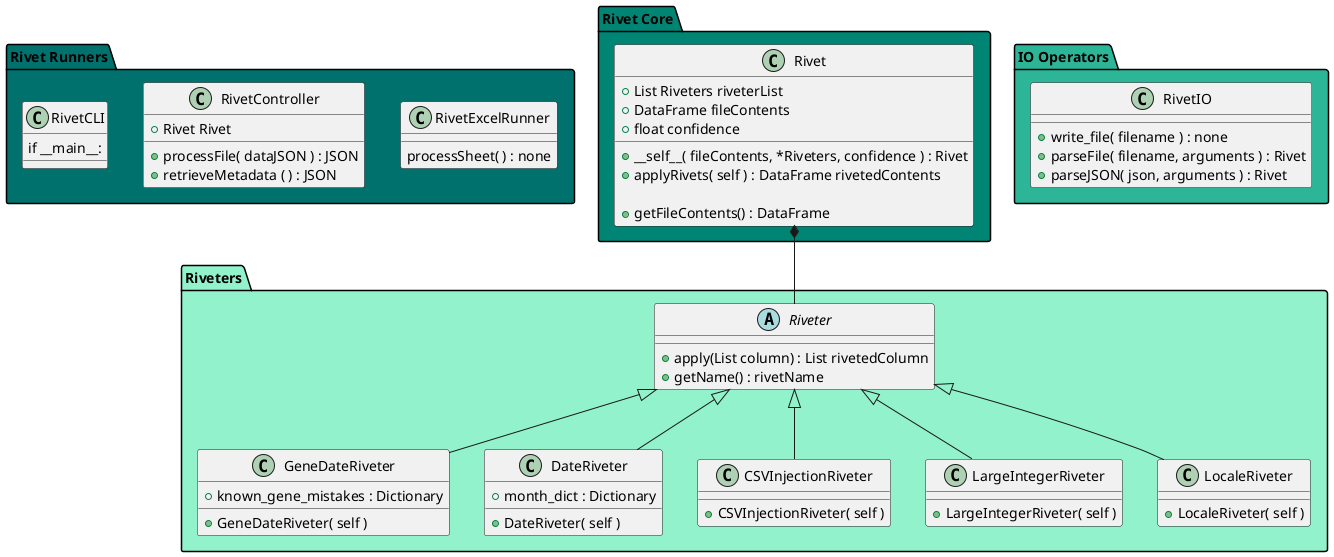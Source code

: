 @startuml Rosie-Rivet

package "Rivet Runners" #00716d {
    class RivetController {
        + Rivet Rivet
        + processFile( dataJSON ) : JSON 
        + retrieveMetadata ( ) : JSON
    }

    class RivetCLI {
        if __main__:
    }

    class RivetExcelRunner {
        processSheet( ) : none
    }
}

package "Rivet Core" #008473 {
    class Rivet {
        + List Riveters riveterList
        + DataFrame fileContents
        + float confidence

        + __self__( fileContents, *Riveters, confidence ) : Rivet
        + applyRivets( self ) : DataFrame rivetedContents

        + getFileContents() : DataFrame
    }
}

package "IO Operators" #2db597 {
    class RivetIO {
        + write_file( filename ) : none
        + parseFile( filename, arguments ) : Rivet
        + parseJSON( json, arguments ) : Rivet
    }
}

package "Riveters"  #91f2cb {
    abstract class Riveter {
        + apply(List column) : List rivetedColumn
        + getName() : rivetName
    }

    class GeneDateRiveter extends Riveter {
        + known_gene_mistakes : Dictionary
        + GeneDateRiveter( self )
    }

    class DateRiveter extends Riveter {
        + month_dict : Dictionary
        + DateRiveter( self )
    }

    class CSVInjectionRiveter extends Riveter {
        + CSVInjectionRiveter( self )
    }

    class LargeIntegerRiveter extends Riveter {
        + LargeIntegerRiveter( self )
    }

    class LocaleRiveter extends Riveter {
        + LocaleRiveter( self )
    }
}


' change layout
Rivet *-- Riveter
RivetController -[hidden] RivetExcelRunner

@enduml